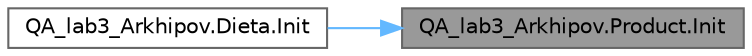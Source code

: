digraph "QA_lab3_Arkhipov.Product.Init"
{
 // LATEX_PDF_SIZE
  bgcolor="transparent";
  edge [fontname=Helvetica,fontsize=10,labelfontname=Helvetica,labelfontsize=10];
  node [fontname=Helvetica,fontsize=10,shape=box,height=0.2,width=0.4];
  rankdir="RL";
  Node1 [label="QA_lab3_Arkhipov.Product.Init",height=0.2,width=0.4,color="gray40", fillcolor="grey60", style="filled", fontcolor="black",tooltip="Метод инициализации данных продукта"];
  Node1 -> Node2 [dir="back",color="steelblue1",style="solid"];
  Node2 [label="QA_lab3_Arkhipov.Dieta.Init",height=0.2,width=0.4,color="grey40", fillcolor="white", style="filled",URL="$class_q_a__lab3___arkhipov_1_1_dieta.html#a23939ffe85060d1ed57eb7506149e3de",tooltip="Метод инициализации данных диеты с двумя продуктами"];
}
